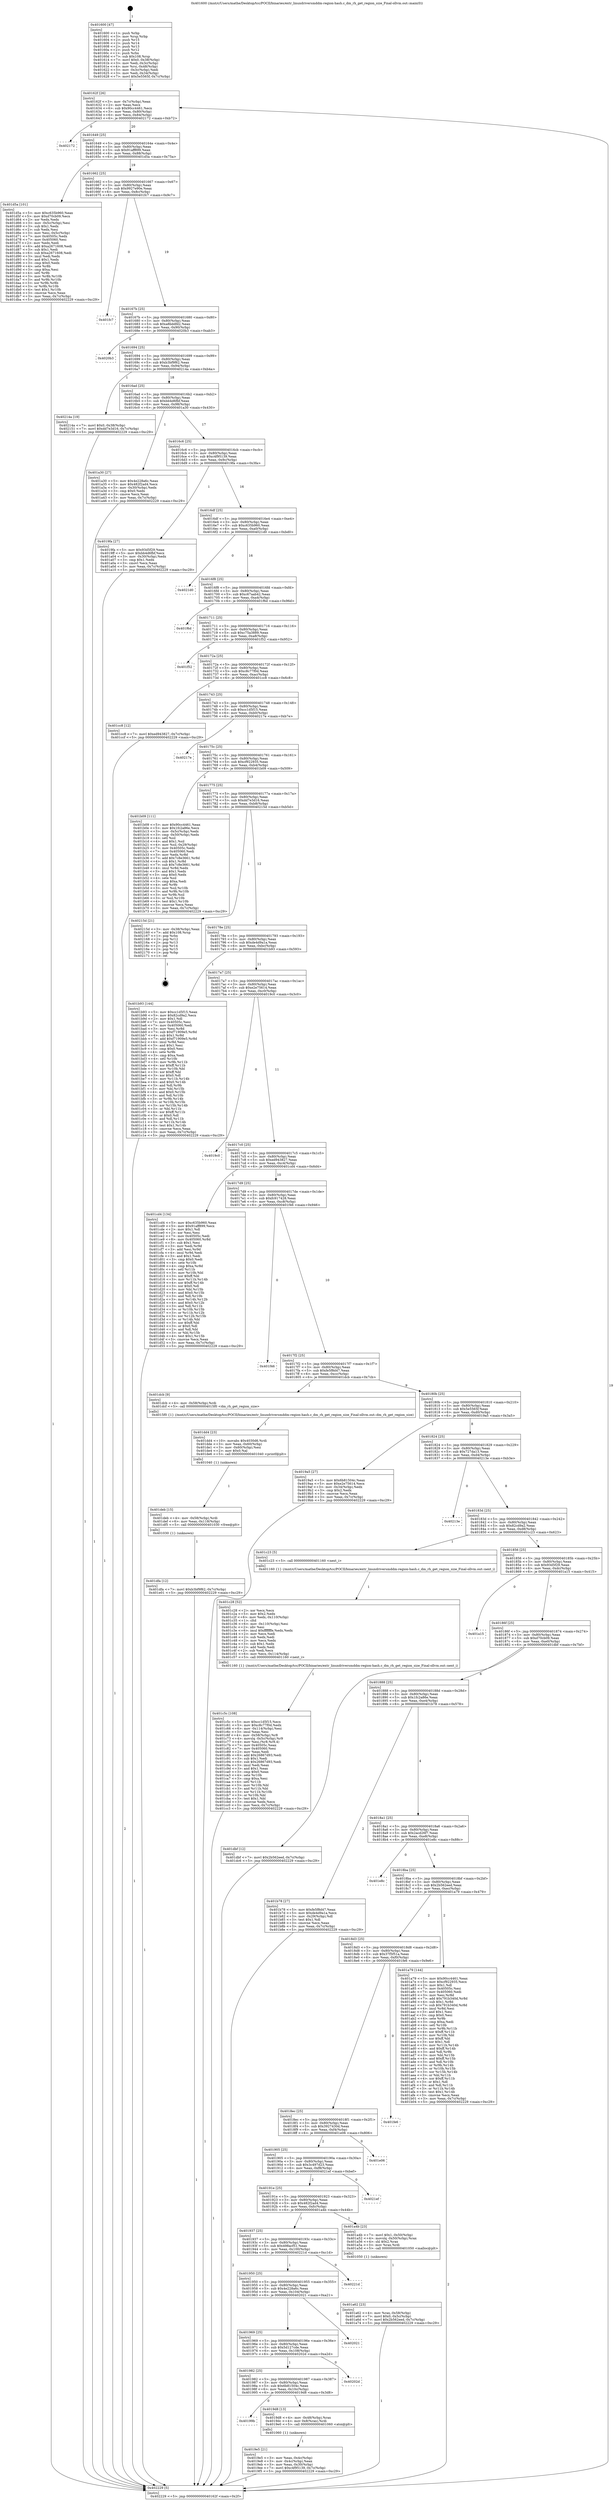 digraph "0x401600" {
  label = "0x401600 (/mnt/c/Users/mathe/Desktop/tcc/POCII/binaries/extr_linuxdriversmddm-region-hash.c_dm_rh_get_region_size_Final-ollvm.out::main(0))"
  labelloc = "t"
  node[shape=record]

  Entry [label="",width=0.3,height=0.3,shape=circle,fillcolor=black,style=filled]
  "0x40162f" [label="{
     0x40162f [26]\l
     | [instrs]\l
     &nbsp;&nbsp;0x40162f \<+3\>: mov -0x7c(%rbp),%eax\l
     &nbsp;&nbsp;0x401632 \<+2\>: mov %eax,%ecx\l
     &nbsp;&nbsp;0x401634 \<+6\>: sub $0x90cc4461,%ecx\l
     &nbsp;&nbsp;0x40163a \<+3\>: mov %eax,-0x80(%rbp)\l
     &nbsp;&nbsp;0x40163d \<+6\>: mov %ecx,-0x84(%rbp)\l
     &nbsp;&nbsp;0x401643 \<+6\>: je 0000000000402172 \<main+0xb72\>\l
  }"]
  "0x402172" [label="{
     0x402172\l
  }", style=dashed]
  "0x401649" [label="{
     0x401649 [25]\l
     | [instrs]\l
     &nbsp;&nbsp;0x401649 \<+5\>: jmp 000000000040164e \<main+0x4e\>\l
     &nbsp;&nbsp;0x40164e \<+3\>: mov -0x80(%rbp),%eax\l
     &nbsp;&nbsp;0x401651 \<+5\>: sub $0x91aff899,%eax\l
     &nbsp;&nbsp;0x401656 \<+6\>: mov %eax,-0x88(%rbp)\l
     &nbsp;&nbsp;0x40165c \<+6\>: je 0000000000401d5a \<main+0x75a\>\l
  }"]
  Exit [label="",width=0.3,height=0.3,shape=circle,fillcolor=black,style=filled,peripheries=2]
  "0x401d5a" [label="{
     0x401d5a [101]\l
     | [instrs]\l
     &nbsp;&nbsp;0x401d5a \<+5\>: mov $0xc635b960,%eax\l
     &nbsp;&nbsp;0x401d5f \<+5\>: mov $0xd70cb09,%ecx\l
     &nbsp;&nbsp;0x401d64 \<+2\>: xor %edx,%edx\l
     &nbsp;&nbsp;0x401d66 \<+3\>: mov -0x5c(%rbp),%esi\l
     &nbsp;&nbsp;0x401d69 \<+3\>: sub $0x1,%edx\l
     &nbsp;&nbsp;0x401d6c \<+2\>: sub %edx,%esi\l
     &nbsp;&nbsp;0x401d6e \<+3\>: mov %esi,-0x5c(%rbp)\l
     &nbsp;&nbsp;0x401d71 \<+7\>: mov 0x40505c,%edx\l
     &nbsp;&nbsp;0x401d78 \<+7\>: mov 0x405060,%esi\l
     &nbsp;&nbsp;0x401d7f \<+2\>: mov %edx,%edi\l
     &nbsp;&nbsp;0x401d81 \<+6\>: add $0xa2671608,%edi\l
     &nbsp;&nbsp;0x401d87 \<+3\>: sub $0x1,%edi\l
     &nbsp;&nbsp;0x401d8a \<+6\>: sub $0xa2671608,%edi\l
     &nbsp;&nbsp;0x401d90 \<+3\>: imul %edi,%edx\l
     &nbsp;&nbsp;0x401d93 \<+3\>: and $0x1,%edx\l
     &nbsp;&nbsp;0x401d96 \<+3\>: cmp $0x0,%edx\l
     &nbsp;&nbsp;0x401d99 \<+4\>: sete %r8b\l
     &nbsp;&nbsp;0x401d9d \<+3\>: cmp $0xa,%esi\l
     &nbsp;&nbsp;0x401da0 \<+4\>: setl %r9b\l
     &nbsp;&nbsp;0x401da4 \<+3\>: mov %r8b,%r10b\l
     &nbsp;&nbsp;0x401da7 \<+3\>: and %r9b,%r10b\l
     &nbsp;&nbsp;0x401daa \<+3\>: xor %r9b,%r8b\l
     &nbsp;&nbsp;0x401dad \<+3\>: or %r8b,%r10b\l
     &nbsp;&nbsp;0x401db0 \<+4\>: test $0x1,%r10b\l
     &nbsp;&nbsp;0x401db4 \<+3\>: cmovne %ecx,%eax\l
     &nbsp;&nbsp;0x401db7 \<+3\>: mov %eax,-0x7c(%rbp)\l
     &nbsp;&nbsp;0x401dba \<+5\>: jmp 0000000000402229 \<main+0xc29\>\l
  }"]
  "0x401662" [label="{
     0x401662 [25]\l
     | [instrs]\l
     &nbsp;&nbsp;0x401662 \<+5\>: jmp 0000000000401667 \<main+0x67\>\l
     &nbsp;&nbsp;0x401667 \<+3\>: mov -0x80(%rbp),%eax\l
     &nbsp;&nbsp;0x40166a \<+5\>: sub $0x9927e90e,%eax\l
     &nbsp;&nbsp;0x40166f \<+6\>: mov %eax,-0x8c(%rbp)\l
     &nbsp;&nbsp;0x401675 \<+6\>: je 0000000000401fc7 \<main+0x9c7\>\l
  }"]
  "0x401dfa" [label="{
     0x401dfa [12]\l
     | [instrs]\l
     &nbsp;&nbsp;0x401dfa \<+7\>: movl $0xb3bf9f62,-0x7c(%rbp)\l
     &nbsp;&nbsp;0x401e01 \<+5\>: jmp 0000000000402229 \<main+0xc29\>\l
  }"]
  "0x401fc7" [label="{
     0x401fc7\l
  }", style=dashed]
  "0x40167b" [label="{
     0x40167b [25]\l
     | [instrs]\l
     &nbsp;&nbsp;0x40167b \<+5\>: jmp 0000000000401680 \<main+0x80\>\l
     &nbsp;&nbsp;0x401680 \<+3\>: mov -0x80(%rbp),%eax\l
     &nbsp;&nbsp;0x401683 \<+5\>: sub $0xa8bddfd2,%eax\l
     &nbsp;&nbsp;0x401688 \<+6\>: mov %eax,-0x90(%rbp)\l
     &nbsp;&nbsp;0x40168e \<+6\>: je 00000000004020b3 \<main+0xab3\>\l
  }"]
  "0x401deb" [label="{
     0x401deb [15]\l
     | [instrs]\l
     &nbsp;&nbsp;0x401deb \<+4\>: mov -0x58(%rbp),%rdi\l
     &nbsp;&nbsp;0x401def \<+6\>: mov %eax,-0x118(%rbp)\l
     &nbsp;&nbsp;0x401df5 \<+5\>: call 0000000000401030 \<free@plt\>\l
     | [calls]\l
     &nbsp;&nbsp;0x401030 \{1\} (unknown)\l
  }"]
  "0x4020b3" [label="{
     0x4020b3\l
  }", style=dashed]
  "0x401694" [label="{
     0x401694 [25]\l
     | [instrs]\l
     &nbsp;&nbsp;0x401694 \<+5\>: jmp 0000000000401699 \<main+0x99\>\l
     &nbsp;&nbsp;0x401699 \<+3\>: mov -0x80(%rbp),%eax\l
     &nbsp;&nbsp;0x40169c \<+5\>: sub $0xb3bf9f62,%eax\l
     &nbsp;&nbsp;0x4016a1 \<+6\>: mov %eax,-0x94(%rbp)\l
     &nbsp;&nbsp;0x4016a7 \<+6\>: je 000000000040214a \<main+0xb4a\>\l
  }"]
  "0x401dd4" [label="{
     0x401dd4 [23]\l
     | [instrs]\l
     &nbsp;&nbsp;0x401dd4 \<+10\>: movabs $0x4030d6,%rdi\l
     &nbsp;&nbsp;0x401dde \<+3\>: mov %eax,-0x60(%rbp)\l
     &nbsp;&nbsp;0x401de1 \<+3\>: mov -0x60(%rbp),%esi\l
     &nbsp;&nbsp;0x401de4 \<+2\>: mov $0x0,%al\l
     &nbsp;&nbsp;0x401de6 \<+5\>: call 0000000000401040 \<printf@plt\>\l
     | [calls]\l
     &nbsp;&nbsp;0x401040 \{1\} (unknown)\l
  }"]
  "0x40214a" [label="{
     0x40214a [19]\l
     | [instrs]\l
     &nbsp;&nbsp;0x40214a \<+7\>: movl $0x0,-0x38(%rbp)\l
     &nbsp;&nbsp;0x402151 \<+7\>: movl $0xdd7e3d16,-0x7c(%rbp)\l
     &nbsp;&nbsp;0x402158 \<+5\>: jmp 0000000000402229 \<main+0xc29\>\l
  }"]
  "0x4016ad" [label="{
     0x4016ad [25]\l
     | [instrs]\l
     &nbsp;&nbsp;0x4016ad \<+5\>: jmp 00000000004016b2 \<main+0xb2\>\l
     &nbsp;&nbsp;0x4016b2 \<+3\>: mov -0x80(%rbp),%eax\l
     &nbsp;&nbsp;0x4016b5 \<+5\>: sub $0xbb4d6fbf,%eax\l
     &nbsp;&nbsp;0x4016ba \<+6\>: mov %eax,-0x98(%rbp)\l
     &nbsp;&nbsp;0x4016c0 \<+6\>: je 0000000000401a30 \<main+0x430\>\l
  }"]
  "0x401c5c" [label="{
     0x401c5c [108]\l
     | [instrs]\l
     &nbsp;&nbsp;0x401c5c \<+5\>: mov $0xcc1d5f15,%ecx\l
     &nbsp;&nbsp;0x401c61 \<+5\>: mov $0xc8c77f0d,%edx\l
     &nbsp;&nbsp;0x401c66 \<+6\>: mov -0x114(%rbp),%esi\l
     &nbsp;&nbsp;0x401c6c \<+3\>: imul %eax,%esi\l
     &nbsp;&nbsp;0x401c6f \<+4\>: mov -0x58(%rbp),%r8\l
     &nbsp;&nbsp;0x401c73 \<+4\>: movslq -0x5c(%rbp),%r9\l
     &nbsp;&nbsp;0x401c77 \<+4\>: mov %esi,(%r8,%r9,4)\l
     &nbsp;&nbsp;0x401c7b \<+7\>: mov 0x40505c,%eax\l
     &nbsp;&nbsp;0x401c82 \<+7\>: mov 0x405060,%esi\l
     &nbsp;&nbsp;0x401c89 \<+2\>: mov %eax,%edi\l
     &nbsp;&nbsp;0x401c8b \<+6\>: add $0x26867d93,%edi\l
     &nbsp;&nbsp;0x401c91 \<+3\>: sub $0x1,%edi\l
     &nbsp;&nbsp;0x401c94 \<+6\>: sub $0x26867d93,%edi\l
     &nbsp;&nbsp;0x401c9a \<+3\>: imul %edi,%eax\l
     &nbsp;&nbsp;0x401c9d \<+3\>: and $0x1,%eax\l
     &nbsp;&nbsp;0x401ca0 \<+3\>: cmp $0x0,%eax\l
     &nbsp;&nbsp;0x401ca3 \<+4\>: sete %r10b\l
     &nbsp;&nbsp;0x401ca7 \<+3\>: cmp $0xa,%esi\l
     &nbsp;&nbsp;0x401caa \<+4\>: setl %r11b\l
     &nbsp;&nbsp;0x401cae \<+3\>: mov %r10b,%bl\l
     &nbsp;&nbsp;0x401cb1 \<+3\>: and %r11b,%bl\l
     &nbsp;&nbsp;0x401cb4 \<+3\>: xor %r11b,%r10b\l
     &nbsp;&nbsp;0x401cb7 \<+3\>: or %r10b,%bl\l
     &nbsp;&nbsp;0x401cba \<+3\>: test $0x1,%bl\l
     &nbsp;&nbsp;0x401cbd \<+3\>: cmovne %edx,%ecx\l
     &nbsp;&nbsp;0x401cc0 \<+3\>: mov %ecx,-0x7c(%rbp)\l
     &nbsp;&nbsp;0x401cc3 \<+5\>: jmp 0000000000402229 \<main+0xc29\>\l
  }"]
  "0x401a30" [label="{
     0x401a30 [27]\l
     | [instrs]\l
     &nbsp;&nbsp;0x401a30 \<+5\>: mov $0x4e228a6c,%eax\l
     &nbsp;&nbsp;0x401a35 \<+5\>: mov $0x482f2ad4,%ecx\l
     &nbsp;&nbsp;0x401a3a \<+3\>: mov -0x30(%rbp),%edx\l
     &nbsp;&nbsp;0x401a3d \<+3\>: cmp $0x0,%edx\l
     &nbsp;&nbsp;0x401a40 \<+3\>: cmove %ecx,%eax\l
     &nbsp;&nbsp;0x401a43 \<+3\>: mov %eax,-0x7c(%rbp)\l
     &nbsp;&nbsp;0x401a46 \<+5\>: jmp 0000000000402229 \<main+0xc29\>\l
  }"]
  "0x4016c6" [label="{
     0x4016c6 [25]\l
     | [instrs]\l
     &nbsp;&nbsp;0x4016c6 \<+5\>: jmp 00000000004016cb \<main+0xcb\>\l
     &nbsp;&nbsp;0x4016cb \<+3\>: mov -0x80(%rbp),%eax\l
     &nbsp;&nbsp;0x4016ce \<+5\>: sub $0xc4f95139,%eax\l
     &nbsp;&nbsp;0x4016d3 \<+6\>: mov %eax,-0x9c(%rbp)\l
     &nbsp;&nbsp;0x4016d9 \<+6\>: je 00000000004019fa \<main+0x3fa\>\l
  }"]
  "0x401c28" [label="{
     0x401c28 [52]\l
     | [instrs]\l
     &nbsp;&nbsp;0x401c28 \<+2\>: xor %ecx,%ecx\l
     &nbsp;&nbsp;0x401c2a \<+5\>: mov $0x2,%edx\l
     &nbsp;&nbsp;0x401c2f \<+6\>: mov %edx,-0x110(%rbp)\l
     &nbsp;&nbsp;0x401c35 \<+1\>: cltd\l
     &nbsp;&nbsp;0x401c36 \<+6\>: mov -0x110(%rbp),%esi\l
     &nbsp;&nbsp;0x401c3c \<+2\>: idiv %esi\l
     &nbsp;&nbsp;0x401c3e \<+6\>: imul $0xfffffffe,%edx,%edx\l
     &nbsp;&nbsp;0x401c44 \<+2\>: mov %ecx,%edi\l
     &nbsp;&nbsp;0x401c46 \<+2\>: sub %edx,%edi\l
     &nbsp;&nbsp;0x401c48 \<+2\>: mov %ecx,%edx\l
     &nbsp;&nbsp;0x401c4a \<+3\>: sub $0x1,%edx\l
     &nbsp;&nbsp;0x401c4d \<+2\>: add %edx,%edi\l
     &nbsp;&nbsp;0x401c4f \<+2\>: sub %edi,%ecx\l
     &nbsp;&nbsp;0x401c51 \<+6\>: mov %ecx,-0x114(%rbp)\l
     &nbsp;&nbsp;0x401c57 \<+5\>: call 0000000000401160 \<next_i\>\l
     | [calls]\l
     &nbsp;&nbsp;0x401160 \{1\} (/mnt/c/Users/mathe/Desktop/tcc/POCII/binaries/extr_linuxdriversmddm-region-hash.c_dm_rh_get_region_size_Final-ollvm.out::next_i)\l
  }"]
  "0x4019fa" [label="{
     0x4019fa [27]\l
     | [instrs]\l
     &nbsp;&nbsp;0x4019fa \<+5\>: mov $0x93d5f29,%eax\l
     &nbsp;&nbsp;0x4019ff \<+5\>: mov $0xbb4d6fbf,%ecx\l
     &nbsp;&nbsp;0x401a04 \<+3\>: mov -0x30(%rbp),%edx\l
     &nbsp;&nbsp;0x401a07 \<+3\>: cmp $0x1,%edx\l
     &nbsp;&nbsp;0x401a0a \<+3\>: cmovl %ecx,%eax\l
     &nbsp;&nbsp;0x401a0d \<+3\>: mov %eax,-0x7c(%rbp)\l
     &nbsp;&nbsp;0x401a10 \<+5\>: jmp 0000000000402229 \<main+0xc29\>\l
  }"]
  "0x4016df" [label="{
     0x4016df [25]\l
     | [instrs]\l
     &nbsp;&nbsp;0x4016df \<+5\>: jmp 00000000004016e4 \<main+0xe4\>\l
     &nbsp;&nbsp;0x4016e4 \<+3\>: mov -0x80(%rbp),%eax\l
     &nbsp;&nbsp;0x4016e7 \<+5\>: sub $0xc635b960,%eax\l
     &nbsp;&nbsp;0x4016ec \<+6\>: mov %eax,-0xa0(%rbp)\l
     &nbsp;&nbsp;0x4016f2 \<+6\>: je 00000000004021d0 \<main+0xbd0\>\l
  }"]
  "0x401a62" [label="{
     0x401a62 [23]\l
     | [instrs]\l
     &nbsp;&nbsp;0x401a62 \<+4\>: mov %rax,-0x58(%rbp)\l
     &nbsp;&nbsp;0x401a66 \<+7\>: movl $0x0,-0x5c(%rbp)\l
     &nbsp;&nbsp;0x401a6d \<+7\>: movl $0x2b562eed,-0x7c(%rbp)\l
     &nbsp;&nbsp;0x401a74 \<+5\>: jmp 0000000000402229 \<main+0xc29\>\l
  }"]
  "0x4021d0" [label="{
     0x4021d0\l
  }", style=dashed]
  "0x4016f8" [label="{
     0x4016f8 [25]\l
     | [instrs]\l
     &nbsp;&nbsp;0x4016f8 \<+5\>: jmp 00000000004016fd \<main+0xfd\>\l
     &nbsp;&nbsp;0x4016fd \<+3\>: mov -0x80(%rbp),%eax\l
     &nbsp;&nbsp;0x401700 \<+5\>: sub $0xc67aab42,%eax\l
     &nbsp;&nbsp;0x401705 \<+6\>: mov %eax,-0xa4(%rbp)\l
     &nbsp;&nbsp;0x40170b \<+6\>: je 0000000000401f6d \<main+0x96d\>\l
  }"]
  "0x4019e5" [label="{
     0x4019e5 [21]\l
     | [instrs]\l
     &nbsp;&nbsp;0x4019e5 \<+3\>: mov %eax,-0x4c(%rbp)\l
     &nbsp;&nbsp;0x4019e8 \<+3\>: mov -0x4c(%rbp),%eax\l
     &nbsp;&nbsp;0x4019eb \<+3\>: mov %eax,-0x30(%rbp)\l
     &nbsp;&nbsp;0x4019ee \<+7\>: movl $0xc4f95139,-0x7c(%rbp)\l
     &nbsp;&nbsp;0x4019f5 \<+5\>: jmp 0000000000402229 \<main+0xc29\>\l
  }"]
  "0x401f6d" [label="{
     0x401f6d\l
  }", style=dashed]
  "0x401711" [label="{
     0x401711 [25]\l
     | [instrs]\l
     &nbsp;&nbsp;0x401711 \<+5\>: jmp 0000000000401716 \<main+0x116\>\l
     &nbsp;&nbsp;0x401716 \<+3\>: mov -0x80(%rbp),%eax\l
     &nbsp;&nbsp;0x401719 \<+5\>: sub $0xc75a3889,%eax\l
     &nbsp;&nbsp;0x40171e \<+6\>: mov %eax,-0xa8(%rbp)\l
     &nbsp;&nbsp;0x401724 \<+6\>: je 0000000000401f52 \<main+0x952\>\l
  }"]
  "0x40199b" [label="{
     0x40199b\l
  }", style=dashed]
  "0x401f52" [label="{
     0x401f52\l
  }", style=dashed]
  "0x40172a" [label="{
     0x40172a [25]\l
     | [instrs]\l
     &nbsp;&nbsp;0x40172a \<+5\>: jmp 000000000040172f \<main+0x12f\>\l
     &nbsp;&nbsp;0x40172f \<+3\>: mov -0x80(%rbp),%eax\l
     &nbsp;&nbsp;0x401732 \<+5\>: sub $0xc8c77f0d,%eax\l
     &nbsp;&nbsp;0x401737 \<+6\>: mov %eax,-0xac(%rbp)\l
     &nbsp;&nbsp;0x40173d \<+6\>: je 0000000000401cc8 \<main+0x6c8\>\l
  }"]
  "0x4019d8" [label="{
     0x4019d8 [13]\l
     | [instrs]\l
     &nbsp;&nbsp;0x4019d8 \<+4\>: mov -0x48(%rbp),%rax\l
     &nbsp;&nbsp;0x4019dc \<+4\>: mov 0x8(%rax),%rdi\l
     &nbsp;&nbsp;0x4019e0 \<+5\>: call 0000000000401060 \<atoi@plt\>\l
     | [calls]\l
     &nbsp;&nbsp;0x401060 \{1\} (unknown)\l
  }"]
  "0x401cc8" [label="{
     0x401cc8 [12]\l
     | [instrs]\l
     &nbsp;&nbsp;0x401cc8 \<+7\>: movl $0xed943827,-0x7c(%rbp)\l
     &nbsp;&nbsp;0x401ccf \<+5\>: jmp 0000000000402229 \<main+0xc29\>\l
  }"]
  "0x401743" [label="{
     0x401743 [25]\l
     | [instrs]\l
     &nbsp;&nbsp;0x401743 \<+5\>: jmp 0000000000401748 \<main+0x148\>\l
     &nbsp;&nbsp;0x401748 \<+3\>: mov -0x80(%rbp),%eax\l
     &nbsp;&nbsp;0x40174b \<+5\>: sub $0xcc1d5f15,%eax\l
     &nbsp;&nbsp;0x401750 \<+6\>: mov %eax,-0xb0(%rbp)\l
     &nbsp;&nbsp;0x401756 \<+6\>: je 000000000040217e \<main+0xb7e\>\l
  }"]
  "0x401982" [label="{
     0x401982 [25]\l
     | [instrs]\l
     &nbsp;&nbsp;0x401982 \<+5\>: jmp 0000000000401987 \<main+0x387\>\l
     &nbsp;&nbsp;0x401987 \<+3\>: mov -0x80(%rbp),%eax\l
     &nbsp;&nbsp;0x40198a \<+5\>: sub $0x6b81504c,%eax\l
     &nbsp;&nbsp;0x40198f \<+6\>: mov %eax,-0x10c(%rbp)\l
     &nbsp;&nbsp;0x401995 \<+6\>: je 00000000004019d8 \<main+0x3d8\>\l
  }"]
  "0x40217e" [label="{
     0x40217e\l
  }", style=dashed]
  "0x40175c" [label="{
     0x40175c [25]\l
     | [instrs]\l
     &nbsp;&nbsp;0x40175c \<+5\>: jmp 0000000000401761 \<main+0x161\>\l
     &nbsp;&nbsp;0x401761 \<+3\>: mov -0x80(%rbp),%eax\l
     &nbsp;&nbsp;0x401764 \<+5\>: sub $0xcf922935,%eax\l
     &nbsp;&nbsp;0x401769 \<+6\>: mov %eax,-0xb4(%rbp)\l
     &nbsp;&nbsp;0x40176f \<+6\>: je 0000000000401b09 \<main+0x509\>\l
  }"]
  "0x40202d" [label="{
     0x40202d\l
  }", style=dashed]
  "0x401b09" [label="{
     0x401b09 [111]\l
     | [instrs]\l
     &nbsp;&nbsp;0x401b09 \<+5\>: mov $0x90cc4461,%eax\l
     &nbsp;&nbsp;0x401b0e \<+5\>: mov $0x1fc2a86e,%ecx\l
     &nbsp;&nbsp;0x401b13 \<+3\>: mov -0x5c(%rbp),%edx\l
     &nbsp;&nbsp;0x401b16 \<+3\>: cmp -0x50(%rbp),%edx\l
     &nbsp;&nbsp;0x401b19 \<+4\>: setl %sil\l
     &nbsp;&nbsp;0x401b1d \<+4\>: and $0x1,%sil\l
     &nbsp;&nbsp;0x401b21 \<+4\>: mov %sil,-0x29(%rbp)\l
     &nbsp;&nbsp;0x401b25 \<+7\>: mov 0x40505c,%edx\l
     &nbsp;&nbsp;0x401b2c \<+7\>: mov 0x405060,%edi\l
     &nbsp;&nbsp;0x401b33 \<+3\>: mov %edx,%r8d\l
     &nbsp;&nbsp;0x401b36 \<+7\>: add $0x7c8e3661,%r8d\l
     &nbsp;&nbsp;0x401b3d \<+4\>: sub $0x1,%r8d\l
     &nbsp;&nbsp;0x401b41 \<+7\>: sub $0x7c8e3661,%r8d\l
     &nbsp;&nbsp;0x401b48 \<+4\>: imul %r8d,%edx\l
     &nbsp;&nbsp;0x401b4c \<+3\>: and $0x1,%edx\l
     &nbsp;&nbsp;0x401b4f \<+3\>: cmp $0x0,%edx\l
     &nbsp;&nbsp;0x401b52 \<+4\>: sete %sil\l
     &nbsp;&nbsp;0x401b56 \<+3\>: cmp $0xa,%edi\l
     &nbsp;&nbsp;0x401b59 \<+4\>: setl %r9b\l
     &nbsp;&nbsp;0x401b5d \<+3\>: mov %sil,%r10b\l
     &nbsp;&nbsp;0x401b60 \<+3\>: and %r9b,%r10b\l
     &nbsp;&nbsp;0x401b63 \<+3\>: xor %r9b,%sil\l
     &nbsp;&nbsp;0x401b66 \<+3\>: or %sil,%r10b\l
     &nbsp;&nbsp;0x401b69 \<+4\>: test $0x1,%r10b\l
     &nbsp;&nbsp;0x401b6d \<+3\>: cmovne %ecx,%eax\l
     &nbsp;&nbsp;0x401b70 \<+3\>: mov %eax,-0x7c(%rbp)\l
     &nbsp;&nbsp;0x401b73 \<+5\>: jmp 0000000000402229 \<main+0xc29\>\l
  }"]
  "0x401775" [label="{
     0x401775 [25]\l
     | [instrs]\l
     &nbsp;&nbsp;0x401775 \<+5\>: jmp 000000000040177a \<main+0x17a\>\l
     &nbsp;&nbsp;0x40177a \<+3\>: mov -0x80(%rbp),%eax\l
     &nbsp;&nbsp;0x40177d \<+5\>: sub $0xdd7e3d16,%eax\l
     &nbsp;&nbsp;0x401782 \<+6\>: mov %eax,-0xb8(%rbp)\l
     &nbsp;&nbsp;0x401788 \<+6\>: je 000000000040215d \<main+0xb5d\>\l
  }"]
  "0x401969" [label="{
     0x401969 [25]\l
     | [instrs]\l
     &nbsp;&nbsp;0x401969 \<+5\>: jmp 000000000040196e \<main+0x36e\>\l
     &nbsp;&nbsp;0x40196e \<+3\>: mov -0x80(%rbp),%eax\l
     &nbsp;&nbsp;0x401971 \<+5\>: sub $0x5d127cde,%eax\l
     &nbsp;&nbsp;0x401976 \<+6\>: mov %eax,-0x108(%rbp)\l
     &nbsp;&nbsp;0x40197c \<+6\>: je 000000000040202d \<main+0xa2d\>\l
  }"]
  "0x40215d" [label="{
     0x40215d [21]\l
     | [instrs]\l
     &nbsp;&nbsp;0x40215d \<+3\>: mov -0x38(%rbp),%eax\l
     &nbsp;&nbsp;0x402160 \<+7\>: add $0x108,%rsp\l
     &nbsp;&nbsp;0x402167 \<+1\>: pop %rbx\l
     &nbsp;&nbsp;0x402168 \<+2\>: pop %r12\l
     &nbsp;&nbsp;0x40216a \<+2\>: pop %r13\l
     &nbsp;&nbsp;0x40216c \<+2\>: pop %r14\l
     &nbsp;&nbsp;0x40216e \<+2\>: pop %r15\l
     &nbsp;&nbsp;0x402170 \<+1\>: pop %rbp\l
     &nbsp;&nbsp;0x402171 \<+1\>: ret\l
  }"]
  "0x40178e" [label="{
     0x40178e [25]\l
     | [instrs]\l
     &nbsp;&nbsp;0x40178e \<+5\>: jmp 0000000000401793 \<main+0x193\>\l
     &nbsp;&nbsp;0x401793 \<+3\>: mov -0x80(%rbp),%eax\l
     &nbsp;&nbsp;0x401796 \<+5\>: sub $0xde4d9a1a,%eax\l
     &nbsp;&nbsp;0x40179b \<+6\>: mov %eax,-0xbc(%rbp)\l
     &nbsp;&nbsp;0x4017a1 \<+6\>: je 0000000000401b93 \<main+0x593\>\l
  }"]
  "0x402021" [label="{
     0x402021\l
  }", style=dashed]
  "0x401b93" [label="{
     0x401b93 [144]\l
     | [instrs]\l
     &nbsp;&nbsp;0x401b93 \<+5\>: mov $0xcc1d5f15,%eax\l
     &nbsp;&nbsp;0x401b98 \<+5\>: mov $0x82cd9a2,%ecx\l
     &nbsp;&nbsp;0x401b9d \<+2\>: mov $0x1,%dl\l
     &nbsp;&nbsp;0x401b9f \<+7\>: mov 0x40505c,%esi\l
     &nbsp;&nbsp;0x401ba6 \<+7\>: mov 0x405060,%edi\l
     &nbsp;&nbsp;0x401bad \<+3\>: mov %esi,%r8d\l
     &nbsp;&nbsp;0x401bb0 \<+7\>: sub $0xf71909e5,%r8d\l
     &nbsp;&nbsp;0x401bb7 \<+4\>: sub $0x1,%r8d\l
     &nbsp;&nbsp;0x401bbb \<+7\>: add $0xf71909e5,%r8d\l
     &nbsp;&nbsp;0x401bc2 \<+4\>: imul %r8d,%esi\l
     &nbsp;&nbsp;0x401bc6 \<+3\>: and $0x1,%esi\l
     &nbsp;&nbsp;0x401bc9 \<+3\>: cmp $0x0,%esi\l
     &nbsp;&nbsp;0x401bcc \<+4\>: sete %r9b\l
     &nbsp;&nbsp;0x401bd0 \<+3\>: cmp $0xa,%edi\l
     &nbsp;&nbsp;0x401bd3 \<+4\>: setl %r10b\l
     &nbsp;&nbsp;0x401bd7 \<+3\>: mov %r9b,%r11b\l
     &nbsp;&nbsp;0x401bda \<+4\>: xor $0xff,%r11b\l
     &nbsp;&nbsp;0x401bde \<+3\>: mov %r10b,%bl\l
     &nbsp;&nbsp;0x401be1 \<+3\>: xor $0xff,%bl\l
     &nbsp;&nbsp;0x401be4 \<+3\>: xor $0x0,%dl\l
     &nbsp;&nbsp;0x401be7 \<+3\>: mov %r11b,%r14b\l
     &nbsp;&nbsp;0x401bea \<+4\>: and $0x0,%r14b\l
     &nbsp;&nbsp;0x401bee \<+3\>: and %dl,%r9b\l
     &nbsp;&nbsp;0x401bf1 \<+3\>: mov %bl,%r15b\l
     &nbsp;&nbsp;0x401bf4 \<+4\>: and $0x0,%r15b\l
     &nbsp;&nbsp;0x401bf8 \<+3\>: and %dl,%r10b\l
     &nbsp;&nbsp;0x401bfb \<+3\>: or %r9b,%r14b\l
     &nbsp;&nbsp;0x401bfe \<+3\>: or %r10b,%r15b\l
     &nbsp;&nbsp;0x401c01 \<+3\>: xor %r15b,%r14b\l
     &nbsp;&nbsp;0x401c04 \<+3\>: or %bl,%r11b\l
     &nbsp;&nbsp;0x401c07 \<+4\>: xor $0xff,%r11b\l
     &nbsp;&nbsp;0x401c0b \<+3\>: or $0x0,%dl\l
     &nbsp;&nbsp;0x401c0e \<+3\>: and %dl,%r11b\l
     &nbsp;&nbsp;0x401c11 \<+3\>: or %r11b,%r14b\l
     &nbsp;&nbsp;0x401c14 \<+4\>: test $0x1,%r14b\l
     &nbsp;&nbsp;0x401c18 \<+3\>: cmovne %ecx,%eax\l
     &nbsp;&nbsp;0x401c1b \<+3\>: mov %eax,-0x7c(%rbp)\l
     &nbsp;&nbsp;0x401c1e \<+5\>: jmp 0000000000402229 \<main+0xc29\>\l
  }"]
  "0x4017a7" [label="{
     0x4017a7 [25]\l
     | [instrs]\l
     &nbsp;&nbsp;0x4017a7 \<+5\>: jmp 00000000004017ac \<main+0x1ac\>\l
     &nbsp;&nbsp;0x4017ac \<+3\>: mov -0x80(%rbp),%eax\l
     &nbsp;&nbsp;0x4017af \<+5\>: sub $0xe2e75614,%eax\l
     &nbsp;&nbsp;0x4017b4 \<+6\>: mov %eax,-0xc0(%rbp)\l
     &nbsp;&nbsp;0x4017ba \<+6\>: je 00000000004019c0 \<main+0x3c0\>\l
  }"]
  "0x401950" [label="{
     0x401950 [25]\l
     | [instrs]\l
     &nbsp;&nbsp;0x401950 \<+5\>: jmp 0000000000401955 \<main+0x355\>\l
     &nbsp;&nbsp;0x401955 \<+3\>: mov -0x80(%rbp),%eax\l
     &nbsp;&nbsp;0x401958 \<+5\>: sub $0x4e228a6c,%eax\l
     &nbsp;&nbsp;0x40195d \<+6\>: mov %eax,-0x104(%rbp)\l
     &nbsp;&nbsp;0x401963 \<+6\>: je 0000000000402021 \<main+0xa21\>\l
  }"]
  "0x4019c0" [label="{
     0x4019c0\l
  }", style=dashed]
  "0x4017c0" [label="{
     0x4017c0 [25]\l
     | [instrs]\l
     &nbsp;&nbsp;0x4017c0 \<+5\>: jmp 00000000004017c5 \<main+0x1c5\>\l
     &nbsp;&nbsp;0x4017c5 \<+3\>: mov -0x80(%rbp),%eax\l
     &nbsp;&nbsp;0x4017c8 \<+5\>: sub $0xed943827,%eax\l
     &nbsp;&nbsp;0x4017cd \<+6\>: mov %eax,-0xc4(%rbp)\l
     &nbsp;&nbsp;0x4017d3 \<+6\>: je 0000000000401cd4 \<main+0x6d4\>\l
  }"]
  "0x40221d" [label="{
     0x40221d\l
  }", style=dashed]
  "0x401cd4" [label="{
     0x401cd4 [134]\l
     | [instrs]\l
     &nbsp;&nbsp;0x401cd4 \<+5\>: mov $0xc635b960,%eax\l
     &nbsp;&nbsp;0x401cd9 \<+5\>: mov $0x91aff899,%ecx\l
     &nbsp;&nbsp;0x401cde \<+2\>: mov $0x1,%dl\l
     &nbsp;&nbsp;0x401ce0 \<+2\>: xor %esi,%esi\l
     &nbsp;&nbsp;0x401ce2 \<+7\>: mov 0x40505c,%edi\l
     &nbsp;&nbsp;0x401ce9 \<+8\>: mov 0x405060,%r8d\l
     &nbsp;&nbsp;0x401cf1 \<+3\>: sub $0x1,%esi\l
     &nbsp;&nbsp;0x401cf4 \<+3\>: mov %edi,%r9d\l
     &nbsp;&nbsp;0x401cf7 \<+3\>: add %esi,%r9d\l
     &nbsp;&nbsp;0x401cfa \<+4\>: imul %r9d,%edi\l
     &nbsp;&nbsp;0x401cfe \<+3\>: and $0x1,%edi\l
     &nbsp;&nbsp;0x401d01 \<+3\>: cmp $0x0,%edi\l
     &nbsp;&nbsp;0x401d04 \<+4\>: sete %r10b\l
     &nbsp;&nbsp;0x401d08 \<+4\>: cmp $0xa,%r8d\l
     &nbsp;&nbsp;0x401d0c \<+4\>: setl %r11b\l
     &nbsp;&nbsp;0x401d10 \<+3\>: mov %r10b,%bl\l
     &nbsp;&nbsp;0x401d13 \<+3\>: xor $0xff,%bl\l
     &nbsp;&nbsp;0x401d16 \<+3\>: mov %r11b,%r14b\l
     &nbsp;&nbsp;0x401d19 \<+4\>: xor $0xff,%r14b\l
     &nbsp;&nbsp;0x401d1d \<+3\>: xor $0x0,%dl\l
     &nbsp;&nbsp;0x401d20 \<+3\>: mov %bl,%r15b\l
     &nbsp;&nbsp;0x401d23 \<+4\>: and $0x0,%r15b\l
     &nbsp;&nbsp;0x401d27 \<+3\>: and %dl,%r10b\l
     &nbsp;&nbsp;0x401d2a \<+3\>: mov %r14b,%r12b\l
     &nbsp;&nbsp;0x401d2d \<+4\>: and $0x0,%r12b\l
     &nbsp;&nbsp;0x401d31 \<+3\>: and %dl,%r11b\l
     &nbsp;&nbsp;0x401d34 \<+3\>: or %r10b,%r15b\l
     &nbsp;&nbsp;0x401d37 \<+3\>: or %r11b,%r12b\l
     &nbsp;&nbsp;0x401d3a \<+3\>: xor %r12b,%r15b\l
     &nbsp;&nbsp;0x401d3d \<+3\>: or %r14b,%bl\l
     &nbsp;&nbsp;0x401d40 \<+3\>: xor $0xff,%bl\l
     &nbsp;&nbsp;0x401d43 \<+3\>: or $0x0,%dl\l
     &nbsp;&nbsp;0x401d46 \<+2\>: and %dl,%bl\l
     &nbsp;&nbsp;0x401d48 \<+3\>: or %bl,%r15b\l
     &nbsp;&nbsp;0x401d4b \<+4\>: test $0x1,%r15b\l
     &nbsp;&nbsp;0x401d4f \<+3\>: cmovne %ecx,%eax\l
     &nbsp;&nbsp;0x401d52 \<+3\>: mov %eax,-0x7c(%rbp)\l
     &nbsp;&nbsp;0x401d55 \<+5\>: jmp 0000000000402229 \<main+0xc29\>\l
  }"]
  "0x4017d9" [label="{
     0x4017d9 [25]\l
     | [instrs]\l
     &nbsp;&nbsp;0x4017d9 \<+5\>: jmp 00000000004017de \<main+0x1de\>\l
     &nbsp;&nbsp;0x4017de \<+3\>: mov -0x80(%rbp),%eax\l
     &nbsp;&nbsp;0x4017e1 \<+5\>: sub $0xfc917428,%eax\l
     &nbsp;&nbsp;0x4017e6 \<+6\>: mov %eax,-0xc8(%rbp)\l
     &nbsp;&nbsp;0x4017ec \<+6\>: je 0000000000401f46 \<main+0x946\>\l
  }"]
  "0x401937" [label="{
     0x401937 [25]\l
     | [instrs]\l
     &nbsp;&nbsp;0x401937 \<+5\>: jmp 000000000040193c \<main+0x33c\>\l
     &nbsp;&nbsp;0x40193c \<+3\>: mov -0x80(%rbp),%eax\l
     &nbsp;&nbsp;0x40193f \<+5\>: sub $0x498acf51,%eax\l
     &nbsp;&nbsp;0x401944 \<+6\>: mov %eax,-0x100(%rbp)\l
     &nbsp;&nbsp;0x40194a \<+6\>: je 000000000040221d \<main+0xc1d\>\l
  }"]
  "0x401f46" [label="{
     0x401f46\l
  }", style=dashed]
  "0x4017f2" [label="{
     0x4017f2 [25]\l
     | [instrs]\l
     &nbsp;&nbsp;0x4017f2 \<+5\>: jmp 00000000004017f7 \<main+0x1f7\>\l
     &nbsp;&nbsp;0x4017f7 \<+3\>: mov -0x80(%rbp),%eax\l
     &nbsp;&nbsp;0x4017fa \<+5\>: sub $0xfe5f8d47,%eax\l
     &nbsp;&nbsp;0x4017ff \<+6\>: mov %eax,-0xcc(%rbp)\l
     &nbsp;&nbsp;0x401805 \<+6\>: je 0000000000401dcb \<main+0x7cb\>\l
  }"]
  "0x401a4b" [label="{
     0x401a4b [23]\l
     | [instrs]\l
     &nbsp;&nbsp;0x401a4b \<+7\>: movl $0x1,-0x50(%rbp)\l
     &nbsp;&nbsp;0x401a52 \<+4\>: movslq -0x50(%rbp),%rax\l
     &nbsp;&nbsp;0x401a56 \<+4\>: shl $0x2,%rax\l
     &nbsp;&nbsp;0x401a5a \<+3\>: mov %rax,%rdi\l
     &nbsp;&nbsp;0x401a5d \<+5\>: call 0000000000401050 \<malloc@plt\>\l
     | [calls]\l
     &nbsp;&nbsp;0x401050 \{1\} (unknown)\l
  }"]
  "0x401dcb" [label="{
     0x401dcb [9]\l
     | [instrs]\l
     &nbsp;&nbsp;0x401dcb \<+4\>: mov -0x58(%rbp),%rdi\l
     &nbsp;&nbsp;0x401dcf \<+5\>: call 00000000004015f0 \<dm_rh_get_region_size\>\l
     | [calls]\l
     &nbsp;&nbsp;0x4015f0 \{1\} (/mnt/c/Users/mathe/Desktop/tcc/POCII/binaries/extr_linuxdriversmddm-region-hash.c_dm_rh_get_region_size_Final-ollvm.out::dm_rh_get_region_size)\l
  }"]
  "0x40180b" [label="{
     0x40180b [25]\l
     | [instrs]\l
     &nbsp;&nbsp;0x40180b \<+5\>: jmp 0000000000401810 \<main+0x210\>\l
     &nbsp;&nbsp;0x401810 \<+3\>: mov -0x80(%rbp),%eax\l
     &nbsp;&nbsp;0x401813 \<+5\>: sub $0x5e5565f,%eax\l
     &nbsp;&nbsp;0x401818 \<+6\>: mov %eax,-0xd0(%rbp)\l
     &nbsp;&nbsp;0x40181e \<+6\>: je 00000000004019a5 \<main+0x3a5\>\l
  }"]
  "0x40191e" [label="{
     0x40191e [25]\l
     | [instrs]\l
     &nbsp;&nbsp;0x40191e \<+5\>: jmp 0000000000401923 \<main+0x323\>\l
     &nbsp;&nbsp;0x401923 \<+3\>: mov -0x80(%rbp),%eax\l
     &nbsp;&nbsp;0x401926 \<+5\>: sub $0x482f2ad4,%eax\l
     &nbsp;&nbsp;0x40192b \<+6\>: mov %eax,-0xfc(%rbp)\l
     &nbsp;&nbsp;0x401931 \<+6\>: je 0000000000401a4b \<main+0x44b\>\l
  }"]
  "0x4019a5" [label="{
     0x4019a5 [27]\l
     | [instrs]\l
     &nbsp;&nbsp;0x4019a5 \<+5\>: mov $0x6b81504c,%eax\l
     &nbsp;&nbsp;0x4019aa \<+5\>: mov $0xe2e75614,%ecx\l
     &nbsp;&nbsp;0x4019af \<+3\>: mov -0x34(%rbp),%edx\l
     &nbsp;&nbsp;0x4019b2 \<+3\>: cmp $0x2,%edx\l
     &nbsp;&nbsp;0x4019b5 \<+3\>: cmovne %ecx,%eax\l
     &nbsp;&nbsp;0x4019b8 \<+3\>: mov %eax,-0x7c(%rbp)\l
     &nbsp;&nbsp;0x4019bb \<+5\>: jmp 0000000000402229 \<main+0xc29\>\l
  }"]
  "0x401824" [label="{
     0x401824 [25]\l
     | [instrs]\l
     &nbsp;&nbsp;0x401824 \<+5\>: jmp 0000000000401829 \<main+0x229\>\l
     &nbsp;&nbsp;0x401829 \<+3\>: mov -0x80(%rbp),%eax\l
     &nbsp;&nbsp;0x40182c \<+5\>: sub $0x727da13,%eax\l
     &nbsp;&nbsp;0x401831 \<+6\>: mov %eax,-0xd4(%rbp)\l
     &nbsp;&nbsp;0x401837 \<+6\>: je 000000000040213e \<main+0xb3e\>\l
  }"]
  "0x402229" [label="{
     0x402229 [5]\l
     | [instrs]\l
     &nbsp;&nbsp;0x402229 \<+5\>: jmp 000000000040162f \<main+0x2f\>\l
  }"]
  "0x401600" [label="{
     0x401600 [47]\l
     | [instrs]\l
     &nbsp;&nbsp;0x401600 \<+1\>: push %rbp\l
     &nbsp;&nbsp;0x401601 \<+3\>: mov %rsp,%rbp\l
     &nbsp;&nbsp;0x401604 \<+2\>: push %r15\l
     &nbsp;&nbsp;0x401606 \<+2\>: push %r14\l
     &nbsp;&nbsp;0x401608 \<+2\>: push %r13\l
     &nbsp;&nbsp;0x40160a \<+2\>: push %r12\l
     &nbsp;&nbsp;0x40160c \<+1\>: push %rbx\l
     &nbsp;&nbsp;0x40160d \<+7\>: sub $0x108,%rsp\l
     &nbsp;&nbsp;0x401614 \<+7\>: movl $0x0,-0x38(%rbp)\l
     &nbsp;&nbsp;0x40161b \<+3\>: mov %edi,-0x3c(%rbp)\l
     &nbsp;&nbsp;0x40161e \<+4\>: mov %rsi,-0x48(%rbp)\l
     &nbsp;&nbsp;0x401622 \<+3\>: mov -0x3c(%rbp),%edi\l
     &nbsp;&nbsp;0x401625 \<+3\>: mov %edi,-0x34(%rbp)\l
     &nbsp;&nbsp;0x401628 \<+7\>: movl $0x5e5565f,-0x7c(%rbp)\l
  }"]
  "0x4021ef" [label="{
     0x4021ef\l
  }", style=dashed]
  "0x40213e" [label="{
     0x40213e\l
  }", style=dashed]
  "0x40183d" [label="{
     0x40183d [25]\l
     | [instrs]\l
     &nbsp;&nbsp;0x40183d \<+5\>: jmp 0000000000401842 \<main+0x242\>\l
     &nbsp;&nbsp;0x401842 \<+3\>: mov -0x80(%rbp),%eax\l
     &nbsp;&nbsp;0x401845 \<+5\>: sub $0x82cd9a2,%eax\l
     &nbsp;&nbsp;0x40184a \<+6\>: mov %eax,-0xd8(%rbp)\l
     &nbsp;&nbsp;0x401850 \<+6\>: je 0000000000401c23 \<main+0x623\>\l
  }"]
  "0x401905" [label="{
     0x401905 [25]\l
     | [instrs]\l
     &nbsp;&nbsp;0x401905 \<+5\>: jmp 000000000040190a \<main+0x30a\>\l
     &nbsp;&nbsp;0x40190a \<+3\>: mov -0x80(%rbp),%eax\l
     &nbsp;&nbsp;0x40190d \<+5\>: sub $0x3c497d23,%eax\l
     &nbsp;&nbsp;0x401912 \<+6\>: mov %eax,-0xf8(%rbp)\l
     &nbsp;&nbsp;0x401918 \<+6\>: je 00000000004021ef \<main+0xbef\>\l
  }"]
  "0x401c23" [label="{
     0x401c23 [5]\l
     | [instrs]\l
     &nbsp;&nbsp;0x401c23 \<+5\>: call 0000000000401160 \<next_i\>\l
     | [calls]\l
     &nbsp;&nbsp;0x401160 \{1\} (/mnt/c/Users/mathe/Desktop/tcc/POCII/binaries/extr_linuxdriversmddm-region-hash.c_dm_rh_get_region_size_Final-ollvm.out::next_i)\l
  }"]
  "0x401856" [label="{
     0x401856 [25]\l
     | [instrs]\l
     &nbsp;&nbsp;0x401856 \<+5\>: jmp 000000000040185b \<main+0x25b\>\l
     &nbsp;&nbsp;0x40185b \<+3\>: mov -0x80(%rbp),%eax\l
     &nbsp;&nbsp;0x40185e \<+5\>: sub $0x93d5f29,%eax\l
     &nbsp;&nbsp;0x401863 \<+6\>: mov %eax,-0xdc(%rbp)\l
     &nbsp;&nbsp;0x401869 \<+6\>: je 0000000000401a15 \<main+0x415\>\l
  }"]
  "0x401e06" [label="{
     0x401e06\l
  }", style=dashed]
  "0x401a15" [label="{
     0x401a15\l
  }", style=dashed]
  "0x40186f" [label="{
     0x40186f [25]\l
     | [instrs]\l
     &nbsp;&nbsp;0x40186f \<+5\>: jmp 0000000000401874 \<main+0x274\>\l
     &nbsp;&nbsp;0x401874 \<+3\>: mov -0x80(%rbp),%eax\l
     &nbsp;&nbsp;0x401877 \<+5\>: sub $0xd70cb09,%eax\l
     &nbsp;&nbsp;0x40187c \<+6\>: mov %eax,-0xe0(%rbp)\l
     &nbsp;&nbsp;0x401882 \<+6\>: je 0000000000401dbf \<main+0x7bf\>\l
  }"]
  "0x4018ec" [label="{
     0x4018ec [25]\l
     | [instrs]\l
     &nbsp;&nbsp;0x4018ec \<+5\>: jmp 00000000004018f1 \<main+0x2f1\>\l
     &nbsp;&nbsp;0x4018f1 \<+3\>: mov -0x80(%rbp),%eax\l
     &nbsp;&nbsp;0x4018f4 \<+5\>: sub $0x3927430d,%eax\l
     &nbsp;&nbsp;0x4018f9 \<+6\>: mov %eax,-0xf4(%rbp)\l
     &nbsp;&nbsp;0x4018ff \<+6\>: je 0000000000401e06 \<main+0x806\>\l
  }"]
  "0x401dbf" [label="{
     0x401dbf [12]\l
     | [instrs]\l
     &nbsp;&nbsp;0x401dbf \<+7\>: movl $0x2b562eed,-0x7c(%rbp)\l
     &nbsp;&nbsp;0x401dc6 \<+5\>: jmp 0000000000402229 \<main+0xc29\>\l
  }"]
  "0x401888" [label="{
     0x401888 [25]\l
     | [instrs]\l
     &nbsp;&nbsp;0x401888 \<+5\>: jmp 000000000040188d \<main+0x28d\>\l
     &nbsp;&nbsp;0x40188d \<+3\>: mov -0x80(%rbp),%eax\l
     &nbsp;&nbsp;0x401890 \<+5\>: sub $0x1fc2a86e,%eax\l
     &nbsp;&nbsp;0x401895 \<+6\>: mov %eax,-0xe4(%rbp)\l
     &nbsp;&nbsp;0x40189b \<+6\>: je 0000000000401b78 \<main+0x578\>\l
  }"]
  "0x401fe6" [label="{
     0x401fe6\l
  }", style=dashed]
  "0x401b78" [label="{
     0x401b78 [27]\l
     | [instrs]\l
     &nbsp;&nbsp;0x401b78 \<+5\>: mov $0xfe5f8d47,%eax\l
     &nbsp;&nbsp;0x401b7d \<+5\>: mov $0xde4d9a1a,%ecx\l
     &nbsp;&nbsp;0x401b82 \<+3\>: mov -0x29(%rbp),%dl\l
     &nbsp;&nbsp;0x401b85 \<+3\>: test $0x1,%dl\l
     &nbsp;&nbsp;0x401b88 \<+3\>: cmovne %ecx,%eax\l
     &nbsp;&nbsp;0x401b8b \<+3\>: mov %eax,-0x7c(%rbp)\l
     &nbsp;&nbsp;0x401b8e \<+5\>: jmp 0000000000402229 \<main+0xc29\>\l
  }"]
  "0x4018a1" [label="{
     0x4018a1 [25]\l
     | [instrs]\l
     &nbsp;&nbsp;0x4018a1 \<+5\>: jmp 00000000004018a6 \<main+0x2a6\>\l
     &nbsp;&nbsp;0x4018a6 \<+3\>: mov -0x80(%rbp),%eax\l
     &nbsp;&nbsp;0x4018a9 \<+5\>: sub $0x2acd26f7,%eax\l
     &nbsp;&nbsp;0x4018ae \<+6\>: mov %eax,-0xe8(%rbp)\l
     &nbsp;&nbsp;0x4018b4 \<+6\>: je 0000000000401e8c \<main+0x88c\>\l
  }"]
  "0x4018d3" [label="{
     0x4018d3 [25]\l
     | [instrs]\l
     &nbsp;&nbsp;0x4018d3 \<+5\>: jmp 00000000004018d8 \<main+0x2d8\>\l
     &nbsp;&nbsp;0x4018d8 \<+3\>: mov -0x80(%rbp),%eax\l
     &nbsp;&nbsp;0x4018db \<+5\>: sub $0x37f5f51a,%eax\l
     &nbsp;&nbsp;0x4018e0 \<+6\>: mov %eax,-0xf0(%rbp)\l
     &nbsp;&nbsp;0x4018e6 \<+6\>: je 0000000000401fe6 \<main+0x9e6\>\l
  }"]
  "0x401e8c" [label="{
     0x401e8c\l
  }", style=dashed]
  "0x4018ba" [label="{
     0x4018ba [25]\l
     | [instrs]\l
     &nbsp;&nbsp;0x4018ba \<+5\>: jmp 00000000004018bf \<main+0x2bf\>\l
     &nbsp;&nbsp;0x4018bf \<+3\>: mov -0x80(%rbp),%eax\l
     &nbsp;&nbsp;0x4018c2 \<+5\>: sub $0x2b562eed,%eax\l
     &nbsp;&nbsp;0x4018c7 \<+6\>: mov %eax,-0xec(%rbp)\l
     &nbsp;&nbsp;0x4018cd \<+6\>: je 0000000000401a79 \<main+0x479\>\l
  }"]
  "0x401a79" [label="{
     0x401a79 [144]\l
     | [instrs]\l
     &nbsp;&nbsp;0x401a79 \<+5\>: mov $0x90cc4461,%eax\l
     &nbsp;&nbsp;0x401a7e \<+5\>: mov $0xcf922935,%ecx\l
     &nbsp;&nbsp;0x401a83 \<+2\>: mov $0x1,%dl\l
     &nbsp;&nbsp;0x401a85 \<+7\>: mov 0x40505c,%esi\l
     &nbsp;&nbsp;0x401a8c \<+7\>: mov 0x405060,%edi\l
     &nbsp;&nbsp;0x401a93 \<+3\>: mov %esi,%r8d\l
     &nbsp;&nbsp;0x401a96 \<+7\>: add $0x791b340d,%r8d\l
     &nbsp;&nbsp;0x401a9d \<+4\>: sub $0x1,%r8d\l
     &nbsp;&nbsp;0x401aa1 \<+7\>: sub $0x791b340d,%r8d\l
     &nbsp;&nbsp;0x401aa8 \<+4\>: imul %r8d,%esi\l
     &nbsp;&nbsp;0x401aac \<+3\>: and $0x1,%esi\l
     &nbsp;&nbsp;0x401aaf \<+3\>: cmp $0x0,%esi\l
     &nbsp;&nbsp;0x401ab2 \<+4\>: sete %r9b\l
     &nbsp;&nbsp;0x401ab6 \<+3\>: cmp $0xa,%edi\l
     &nbsp;&nbsp;0x401ab9 \<+4\>: setl %r10b\l
     &nbsp;&nbsp;0x401abd \<+3\>: mov %r9b,%r11b\l
     &nbsp;&nbsp;0x401ac0 \<+4\>: xor $0xff,%r11b\l
     &nbsp;&nbsp;0x401ac4 \<+3\>: mov %r10b,%bl\l
     &nbsp;&nbsp;0x401ac7 \<+3\>: xor $0xff,%bl\l
     &nbsp;&nbsp;0x401aca \<+3\>: xor $0x1,%dl\l
     &nbsp;&nbsp;0x401acd \<+3\>: mov %r11b,%r14b\l
     &nbsp;&nbsp;0x401ad0 \<+4\>: and $0xff,%r14b\l
     &nbsp;&nbsp;0x401ad4 \<+3\>: and %dl,%r9b\l
     &nbsp;&nbsp;0x401ad7 \<+3\>: mov %bl,%r15b\l
     &nbsp;&nbsp;0x401ada \<+4\>: and $0xff,%r15b\l
     &nbsp;&nbsp;0x401ade \<+3\>: and %dl,%r10b\l
     &nbsp;&nbsp;0x401ae1 \<+3\>: or %r9b,%r14b\l
     &nbsp;&nbsp;0x401ae4 \<+3\>: or %r10b,%r15b\l
     &nbsp;&nbsp;0x401ae7 \<+3\>: xor %r15b,%r14b\l
     &nbsp;&nbsp;0x401aea \<+3\>: or %bl,%r11b\l
     &nbsp;&nbsp;0x401aed \<+4\>: xor $0xff,%r11b\l
     &nbsp;&nbsp;0x401af1 \<+3\>: or $0x1,%dl\l
     &nbsp;&nbsp;0x401af4 \<+3\>: and %dl,%r11b\l
     &nbsp;&nbsp;0x401af7 \<+3\>: or %r11b,%r14b\l
     &nbsp;&nbsp;0x401afa \<+4\>: test $0x1,%r14b\l
     &nbsp;&nbsp;0x401afe \<+3\>: cmovne %ecx,%eax\l
     &nbsp;&nbsp;0x401b01 \<+3\>: mov %eax,-0x7c(%rbp)\l
     &nbsp;&nbsp;0x401b04 \<+5\>: jmp 0000000000402229 \<main+0xc29\>\l
  }"]
  Entry -> "0x401600" [label=" 1"]
  "0x40162f" -> "0x402172" [label=" 0"]
  "0x40162f" -> "0x401649" [label=" 20"]
  "0x40215d" -> Exit [label=" 1"]
  "0x401649" -> "0x401d5a" [label=" 1"]
  "0x401649" -> "0x401662" [label=" 19"]
  "0x40214a" -> "0x402229" [label=" 1"]
  "0x401662" -> "0x401fc7" [label=" 0"]
  "0x401662" -> "0x40167b" [label=" 19"]
  "0x401dfa" -> "0x402229" [label=" 1"]
  "0x40167b" -> "0x4020b3" [label=" 0"]
  "0x40167b" -> "0x401694" [label=" 19"]
  "0x401deb" -> "0x401dfa" [label=" 1"]
  "0x401694" -> "0x40214a" [label=" 1"]
  "0x401694" -> "0x4016ad" [label=" 18"]
  "0x401dd4" -> "0x401deb" [label=" 1"]
  "0x4016ad" -> "0x401a30" [label=" 1"]
  "0x4016ad" -> "0x4016c6" [label=" 17"]
  "0x401dcb" -> "0x401dd4" [label=" 1"]
  "0x4016c6" -> "0x4019fa" [label=" 1"]
  "0x4016c6" -> "0x4016df" [label=" 16"]
  "0x401dbf" -> "0x402229" [label=" 1"]
  "0x4016df" -> "0x4021d0" [label=" 0"]
  "0x4016df" -> "0x4016f8" [label=" 16"]
  "0x401d5a" -> "0x402229" [label=" 1"]
  "0x4016f8" -> "0x401f6d" [label=" 0"]
  "0x4016f8" -> "0x401711" [label=" 16"]
  "0x401cd4" -> "0x402229" [label=" 1"]
  "0x401711" -> "0x401f52" [label=" 0"]
  "0x401711" -> "0x40172a" [label=" 16"]
  "0x401cc8" -> "0x402229" [label=" 1"]
  "0x40172a" -> "0x401cc8" [label=" 1"]
  "0x40172a" -> "0x401743" [label=" 15"]
  "0x401c5c" -> "0x402229" [label=" 1"]
  "0x401743" -> "0x40217e" [label=" 0"]
  "0x401743" -> "0x40175c" [label=" 15"]
  "0x401c23" -> "0x401c28" [label=" 1"]
  "0x40175c" -> "0x401b09" [label=" 2"]
  "0x40175c" -> "0x401775" [label=" 13"]
  "0x401b93" -> "0x402229" [label=" 1"]
  "0x401775" -> "0x40215d" [label=" 1"]
  "0x401775" -> "0x40178e" [label=" 12"]
  "0x401b09" -> "0x402229" [label=" 2"]
  "0x40178e" -> "0x401b93" [label=" 1"]
  "0x40178e" -> "0x4017a7" [label=" 11"]
  "0x401a79" -> "0x402229" [label=" 2"]
  "0x4017a7" -> "0x4019c0" [label=" 0"]
  "0x4017a7" -> "0x4017c0" [label=" 11"]
  "0x401a4b" -> "0x401a62" [label=" 1"]
  "0x4017c0" -> "0x401cd4" [label=" 1"]
  "0x4017c0" -> "0x4017d9" [label=" 10"]
  "0x401a30" -> "0x402229" [label=" 1"]
  "0x4017d9" -> "0x401f46" [label=" 0"]
  "0x4017d9" -> "0x4017f2" [label=" 10"]
  "0x4019e5" -> "0x402229" [label=" 1"]
  "0x4017f2" -> "0x401dcb" [label=" 1"]
  "0x4017f2" -> "0x40180b" [label=" 9"]
  "0x4019d8" -> "0x4019e5" [label=" 1"]
  "0x40180b" -> "0x4019a5" [label=" 1"]
  "0x40180b" -> "0x401824" [label=" 8"]
  "0x4019a5" -> "0x402229" [label=" 1"]
  "0x401600" -> "0x40162f" [label=" 1"]
  "0x402229" -> "0x40162f" [label=" 19"]
  "0x401982" -> "0x4019d8" [label=" 1"]
  "0x401824" -> "0x40213e" [label=" 0"]
  "0x401824" -> "0x40183d" [label=" 8"]
  "0x401c28" -> "0x401c5c" [label=" 1"]
  "0x40183d" -> "0x401c23" [label=" 1"]
  "0x40183d" -> "0x401856" [label=" 7"]
  "0x401969" -> "0x40202d" [label=" 0"]
  "0x401856" -> "0x401a15" [label=" 0"]
  "0x401856" -> "0x40186f" [label=" 7"]
  "0x401b78" -> "0x402229" [label=" 2"]
  "0x40186f" -> "0x401dbf" [label=" 1"]
  "0x40186f" -> "0x401888" [label=" 6"]
  "0x401950" -> "0x402021" [label=" 0"]
  "0x401888" -> "0x401b78" [label=" 2"]
  "0x401888" -> "0x4018a1" [label=" 4"]
  "0x401a62" -> "0x402229" [label=" 1"]
  "0x4018a1" -> "0x401e8c" [label=" 0"]
  "0x4018a1" -> "0x4018ba" [label=" 4"]
  "0x401937" -> "0x40221d" [label=" 0"]
  "0x4018ba" -> "0x401a79" [label=" 2"]
  "0x4018ba" -> "0x4018d3" [label=" 2"]
  "0x401937" -> "0x401950" [label=" 1"]
  "0x4018d3" -> "0x401fe6" [label=" 0"]
  "0x4018d3" -> "0x4018ec" [label=" 2"]
  "0x401950" -> "0x401969" [label=" 1"]
  "0x4018ec" -> "0x401e06" [label=" 0"]
  "0x4018ec" -> "0x401905" [label=" 2"]
  "0x401969" -> "0x401982" [label=" 1"]
  "0x401905" -> "0x4021ef" [label=" 0"]
  "0x401905" -> "0x40191e" [label=" 2"]
  "0x401982" -> "0x40199b" [label=" 0"]
  "0x40191e" -> "0x401a4b" [label=" 1"]
  "0x40191e" -> "0x401937" [label=" 1"]
  "0x4019fa" -> "0x402229" [label=" 1"]
}
